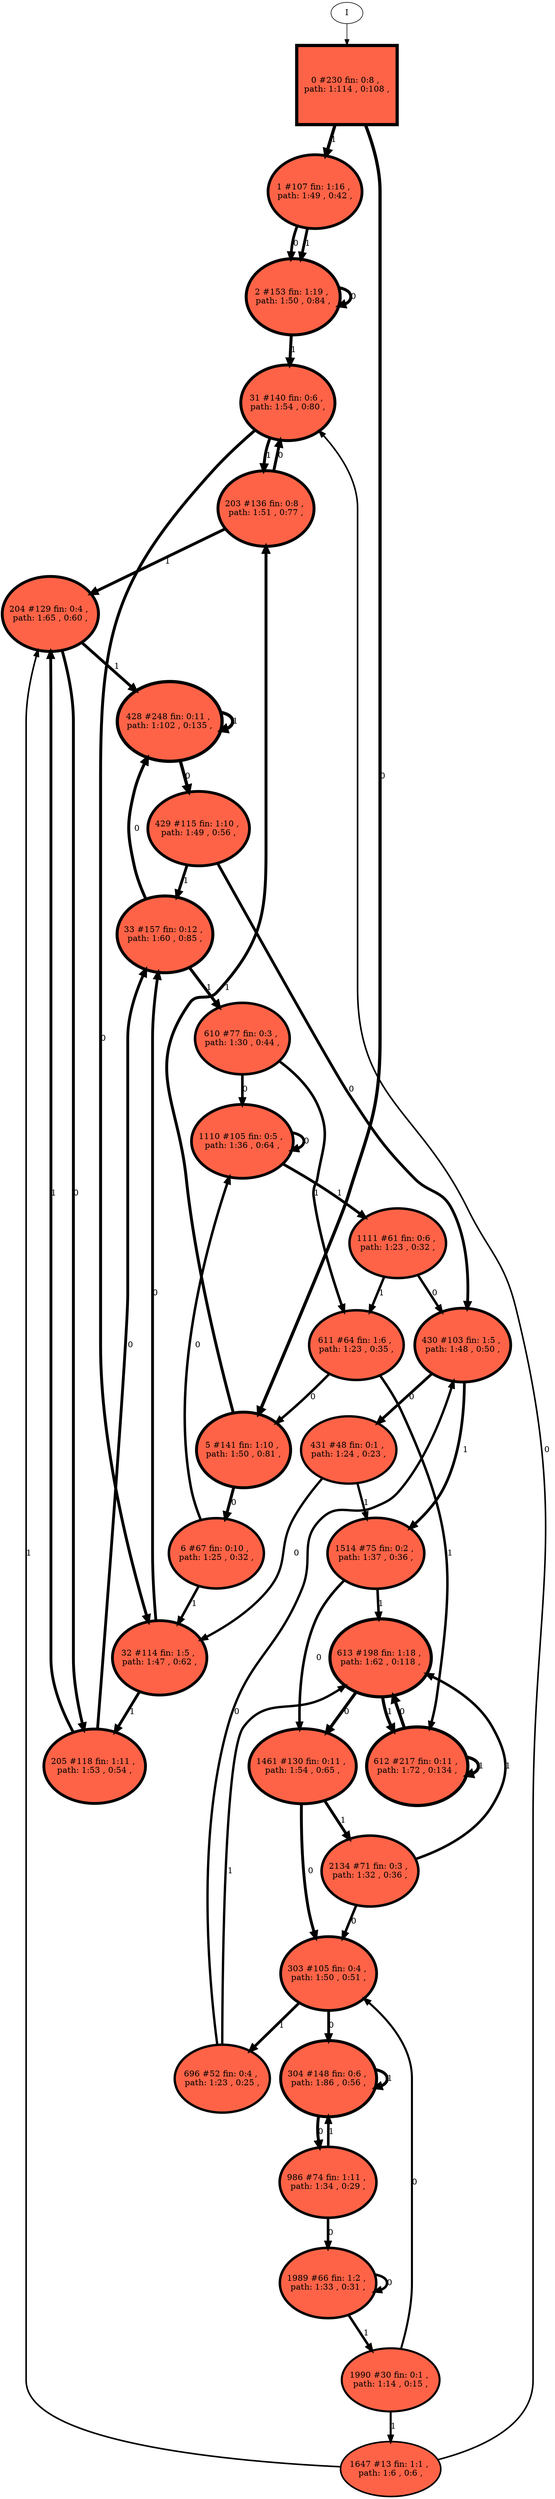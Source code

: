 // produced with flexfringe // 
digraph DFA {
	0 [label="root" shape=box];
		I -> 0;
	0 [ label="0 #230 fin: 0:8 , 
 path: 1:114 , 0:108 , " , style=filled, fillcolor="tomato", width=1.8629, height=1.8629, penwidth=5.44242];
		0 -> 1 [label="1 " , penwidth=5.44242 ];
		0 -> 5 [label="0 " , penwidth=5.44242 ];
	1 [ label="1 #107 fin: 1:16 , 
 path: 1:49 , 0:42 , " , style=filled, fillcolor="tomato", width=1.73733, height=1.73733, penwidth=4.68213];
		1 -> 2 [label="1 " , penwidth=4.68213 ];
		1 -> 2 [label="0 " , penwidth=4.68213 ];
	5 [ label="5 #141 fin: 1:10 , 
 path: 1:50 , 0:81 , " , style=filled, fillcolor="tomato", width=1.78437, height=1.78437, penwidth=4.95583];
		5 -> 203 [label="1 " , penwidth=4.95583 ];
		5 -> 6 [label="0 " , penwidth=4.95583 ];
	2 [ label="2 #153 fin: 1:19 , 
 path: 1:50 , 0:84 , " , style=filled, fillcolor="tomato", width=1.7979, height=1.7979, penwidth=5.03695];
		2 -> 31 [label="1 " , penwidth=5.03695 ];
		2 -> 2 [label="0 " , penwidth=5.03695 ];
	203 [ label="203 #136 fin: 0:8 , 
 path: 1:51 , 0:77 , " , style=filled, fillcolor="tomato", width=1.77833, height=1.77833, penwidth=4.91998];
		203 -> 204 [label="1 " , penwidth=4.91998 ];
		203 -> 31 [label="0 " , penwidth=4.91998 ];
	6 [ label="6 #67 fin: 0:10 , 
 path: 1:25 , 0:32 , " , style=filled, fillcolor="tomato", width=1.6524, height=1.6524, penwidth=4.21951];
		6 -> 32 [label="1 " , penwidth=4.21951 ];
		6 -> 1110 [label="0 " , penwidth=4.21951 ];
	31 [ label="31 #140 fin: 0:6 , 
 path: 1:54 , 0:80 , " , style=filled, fillcolor="tomato", width=1.78318, height=1.78318, penwidth=4.94876];
		31 -> 203 [label="1 " , penwidth=4.94876 ];
		31 -> 32 [label="0 " , penwidth=4.94876 ];
	204 [ label="204 #129 fin: 0:4 , 
 path: 1:65 , 0:60 , " , style=filled, fillcolor="tomato", width=1.76943, height=1.76943, penwidth=4.86753];
		204 -> 428 [label="1 " , penwidth=4.86753 ];
		204 -> 205 [label="0 " , penwidth=4.86753 ];
	32 [ label="32 #114 fin: 1:5 , 
 path: 1:47 , 0:62 , " , style=filled, fillcolor="tomato", width=1.74832, height=1.74832, penwidth=4.74493];
		32 -> 205 [label="1 " , penwidth=4.74493 ];
		32 -> 33 [label="0 " , penwidth=4.74493 ];
	428 [ label="428 #248 fin: 0:11 , 
 path: 1:102 , 0:135 , " , style=filled, fillcolor="tomato", width=1.87448, height=1.87448, penwidth=5.51745];
		428 -> 428 [label="1 " , penwidth=5.51745 ];
		428 -> 429 [label="0 " , penwidth=5.51745 ];
	205 [ label="205 #118 fin: 1:11 , 
 path: 1:53 , 0:54 , " , style=filled, fillcolor="tomato", width=1.75425, height=1.75425, penwidth=4.77912];
		205 -> 204 [label="1 " , penwidth=4.77912 ];
		205 -> 33 [label="0 " , penwidth=4.77912 ];
	33 [ label="33 #157 fin: 0:12 , 
 path: 1:60 , 0:85 , " , style=filled, fillcolor="tomato", width=1.80214, height=1.80214, penwidth=5.0626];
		33 -> 610 [label="1 " , penwidth=5.0626 ];
		33 -> 428 [label="0 " , penwidth=5.0626 ];
	429 [ label="429 #115 fin: 1:10 , 
 path: 1:49 , 0:56 , " , style=filled, fillcolor="tomato", width=1.74982, height=1.74982, penwidth=4.75359];
		429 -> 33 [label="1 " , penwidth=4.75359 ];
		429 -> 430 [label="0 " , penwidth=4.75359 ];
	610 [ label="610 #77 fin: 0:3 , 
 path: 1:30 , 0:44 , " , style=filled, fillcolor="tomato", width=1.67835, height=1.67835, penwidth=4.35671];
		610 -> 611 [label="1 " , penwidth=4.35671 ];
		610 -> 1110 [label="0 " , penwidth=4.35671 ];
	430 [ label="430 #103 fin: 1:5 , 
 path: 1:48 , 0:50 , " , style=filled, fillcolor="tomato", width=1.73066, height=1.73066, penwidth=4.64439];
		430 -> 1514 [label="1 " , penwidth=4.64439 ];
		430 -> 431 [label="0 " , penwidth=4.64439 ];
	611 [ label="611 #64 fin: 1:6 , 
 path: 1:23 , 0:35 , " , style=filled, fillcolor="tomato", width=1.64372, height=1.64372, penwidth=4.17439];
		611 -> 612 [label="1 " , penwidth=4.17439 ];
		611 -> 5 [label="0 " , penwidth=4.17439 ];
	1110 [ label="1110 #105 fin: 0:5 , 
 path: 1:36 , 0:64 , " , style=filled, fillcolor="tomato", width=1.73403, height=1.73403, penwidth=4.66344];
		1110 -> 1111 [label="1 " , penwidth=4.66344 ];
		1110 -> 1110 [label="0 " , penwidth=4.66344 ];
	431 [ label="431 #48 fin: 0:1 , 
 path: 1:24 , 0:23 , " , style=filled, fillcolor="tomato", width=1.58756, height=1.58756, penwidth=3.89182];
		431 -> 1514 [label="1 " , penwidth=3.89182 ];
		431 -> 32 [label="0 " , penwidth=3.89182 ];
	612 [ label="612 #217 fin: 0:11 , 
 path: 1:72 , 0:134 , " , style=filled, fillcolor="tomato", width=1.85387, height=1.85387, penwidth=5.3845];
		612 -> 612 [label="1 " , penwidth=5.3845 ];
		612 -> 613 [label="0 " , penwidth=5.3845 ];
	1111 [ label="1111 #61 fin: 0:6 , 
 path: 1:23 , 0:32 , " , style=filled, fillcolor="tomato", width=1.63455, height=1.63455, penwidth=4.12713];
		1111 -> 611 [label="1 " , penwidth=4.12713 ];
		1111 -> 430 [label="0 " , penwidth=4.12713 ];
	613 [ label="613 #198 fin: 1:18 , 
 path: 1:62 , 0:118 , " , style=filled, fillcolor="tomato", width=1.83949, height=1.83949, penwidth=5.2933];
		613 -> 612 [label="1 " , penwidth=5.2933 ];
		613 -> 1461 [label="0 " , penwidth=5.2933 ];
	1514 [ label="1514 #75 fin: 0:2 , 
 path: 1:37 , 0:36 , " , style=filled, fillcolor="tomato", width=1.67349, height=1.67349, penwidth=4.33073];
		1514 -> 613 [label="1 " , penwidth=4.33073 ];
		1514 -> 1461 [label="0 " , penwidth=4.33073 ];
	1461 [ label="1461 #130 fin: 0:11 , 
 path: 1:54 , 0:65 , " , style=filled, fillcolor="tomato", width=1.77074, height=1.77074, penwidth=4.8752];
		1461 -> 2134 [label="1 " , penwidth=4.8752 ];
		1461 -> 303 [label="0 " , penwidth=4.8752 ];
	303 [ label="303 #105 fin: 0:4 , 
 path: 1:50 , 0:51 , " , style=filled, fillcolor="tomato", width=1.73403, height=1.73403, penwidth=4.66344];
		303 -> 696 [label="1 " , penwidth=4.66344 ];
		303 -> 304 [label="0 " , penwidth=4.66344 ];
	986 [ label="986 #74 fin: 1:11 , 
 path: 1:34 , 0:29 , " , style=filled, fillcolor="tomato", width=1.671, height=1.671, penwidth=4.31749];
		986 -> 304 [label="1 " , penwidth=4.31749 ];
		986 -> 1989 [label="0 " , penwidth=4.31749 ];
	304 [ label="304 #148 fin: 0:6 , 
 path: 1:86 , 0:56 , " , style=filled, fillcolor="tomato", width=1.79242, height=1.79242, penwidth=5.00395];
		304 -> 304 [label="1 " , penwidth=5.00395 ];
		304 -> 986 [label="0 " , penwidth=5.00395 ];
	2134 [ label="2134 #71 fin: 0:3 , 
 path: 1:32 , 0:36 , " , style=filled, fillcolor="tomato", width=1.66329, height=1.66329, penwidth=4.27667];
		2134 -> 613 [label="1 " , penwidth=4.27667 ];
		2134 -> 303 [label="0 " , penwidth=4.27667 ];
	696 [ label="696 #52 fin: 0:4 , 
 path: 1:23 , 0:25 , " , style=filled, fillcolor="tomato", width=1.60348, height=1.60348, penwidth=3.97029];
		696 -> 613 [label="1 " , penwidth=3.97029 ];
		696 -> 430 [label="0 " , penwidth=3.97029 ];
	1989 [ label="1989 #66 fin: 1:2 , 
 path: 1:33 , 0:31 , " , style=filled, fillcolor="tomato", width=1.64956, height=1.64956, penwidth=4.20469];
		1989 -> 1990 [label="1 " , penwidth=4.20469 ];
		1989 -> 1989 [label="0 " , penwidth=4.20469 ];
	1647 [ label="1647 #13 fin: 1:1 , 
 path: 1:6 , 0:6 , " , style=filled, fillcolor="tomato", width=1.29172, height=1.29172, penwidth=2.63906];
		1647 -> 204 [label="1 " , penwidth=2.63906 ];
		1647 -> 31 [label="0 " , penwidth=2.63906 ];
	1990 [ label="1990 #30 fin: 0:1 , 
 path: 1:14 , 0:15 , " , style=filled, fillcolor="tomato", width=1.4893, height=1.4893, penwidth=3.43399];
		1990 -> 1647 [label="1 " , penwidth=3.43399 ];
		1990 -> 303 [label="0 " , penwidth=3.43399 ];
}
